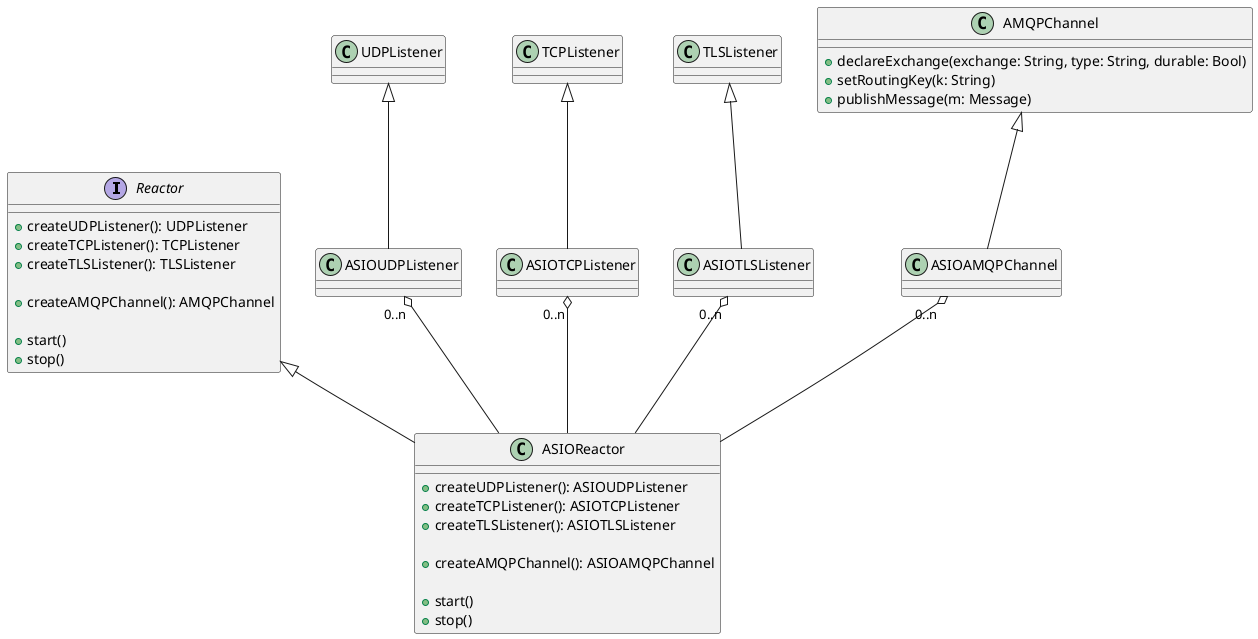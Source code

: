 @startuml

interface Reactor {
    +createUDPListener(): UDPListener
    +createTCPListener(): TCPListener
    +createTLSListener(): TLSListener

    +createAMQPChannel(): AMQPChannel
    
    +start()
    +stop()
}

class UDPListener
class TCPListener
class TLSListener
class AMQPChannel {
    +declareExchange(exchange: String, type: String, durable: Bool)
    +setRoutingKey(k: String)
    +publishMessage(m: Message)
}

UDPListener <|-- ASIOUDPListener
TCPListener <|-- ASIOTCPListener
TLSListener <|-- ASIOTLSListener
AMQPChannel <|-- ASIOAMQPChannel

Reactor <|-- ASIOReactor

class ASIOReactor {
    +createUDPListener(): ASIOUDPListener
    +createTCPListener(): ASIOTCPListener
    +createTLSListener(): ASIOTLSListener

    +createAMQPChannel(): ASIOAMQPChannel
    
    +start()
    +stop()    
}

ASIOUDPListener "0..n" o-- ASIOReactor
ASIOTCPListener "0..n" o-- ASIOReactor
ASIOTLSListener "0..n" o-- ASIOReactor
ASIOAMQPChannel "0..n" o-- ASIOReactor


@enduml